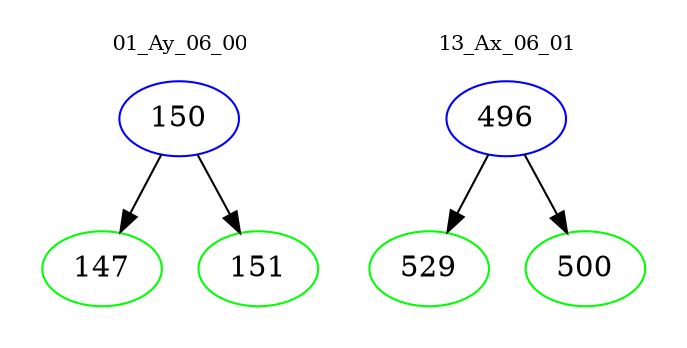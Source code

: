 digraph{
subgraph cluster_0 {
color = white
label = "01_Ay_06_00";
fontsize=10;
T0_150 [label="150", color="blue"]
T0_150 -> T0_147 [color="black"]
T0_147 [label="147", color="green"]
T0_150 -> T0_151 [color="black"]
T0_151 [label="151", color="green"]
}
subgraph cluster_1 {
color = white
label = "13_Ax_06_01";
fontsize=10;
T1_496 [label="496", color="blue"]
T1_496 -> T1_529 [color="black"]
T1_529 [label="529", color="green"]
T1_496 -> T1_500 [color="black"]
T1_500 [label="500", color="green"]
}
}
